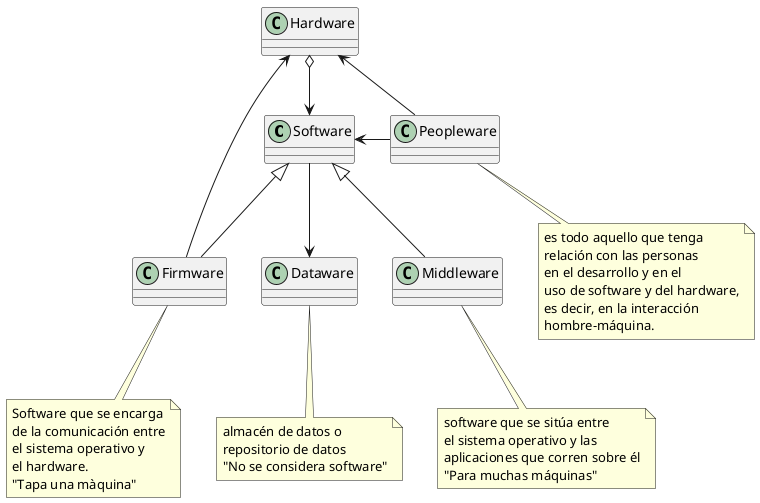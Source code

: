 @startuml

class Software
class Hardware
class Firmware
note bottom
Software que se encarga
de la comunicación entre
el sistema operativo y
el hardware.
"Tapa una màquina"
end note
class Dataware
note bottom
almacén de datos o
repositorio de datos
"No se considera software"
end note
class Middleware
note bottom
software que se sitúa entre
el sistema operativo y las
aplicaciones que corren sobre él
"Para muchas máquinas"
end note
class Peopleware
note bottom
es todo aquello que tenga
relación con las personas
en el desarrollo y en el
uso de software y del hardware,
es decir, en la interacción
hombre-máquina.
end note

Hardware o-down-> Software
Software <|-down- Firmware
Software -down-> Dataware
Software <|-down- Middleware

Peopleware -left-> Hardware
Peopleware -left-> Software


Firmware -up-> Hardware

@enduml